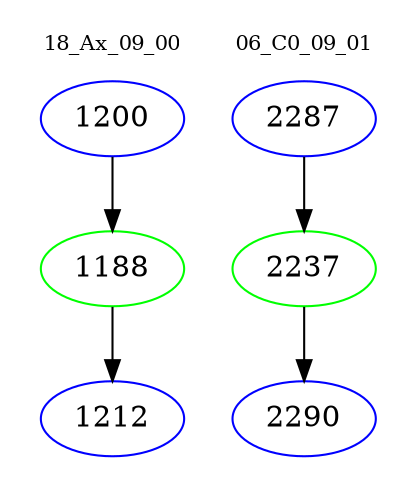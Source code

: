 digraph{
subgraph cluster_0 {
color = white
label = "18_Ax_09_00";
fontsize=10;
T0_1200 [label="1200", color="blue"]
T0_1200 -> T0_1188 [color="black"]
T0_1188 [label="1188", color="green"]
T0_1188 -> T0_1212 [color="black"]
T0_1212 [label="1212", color="blue"]
}
subgraph cluster_1 {
color = white
label = "06_C0_09_01";
fontsize=10;
T1_2287 [label="2287", color="blue"]
T1_2287 -> T1_2237 [color="black"]
T1_2237 [label="2237", color="green"]
T1_2237 -> T1_2290 [color="black"]
T1_2290 [label="2290", color="blue"]
}
}
